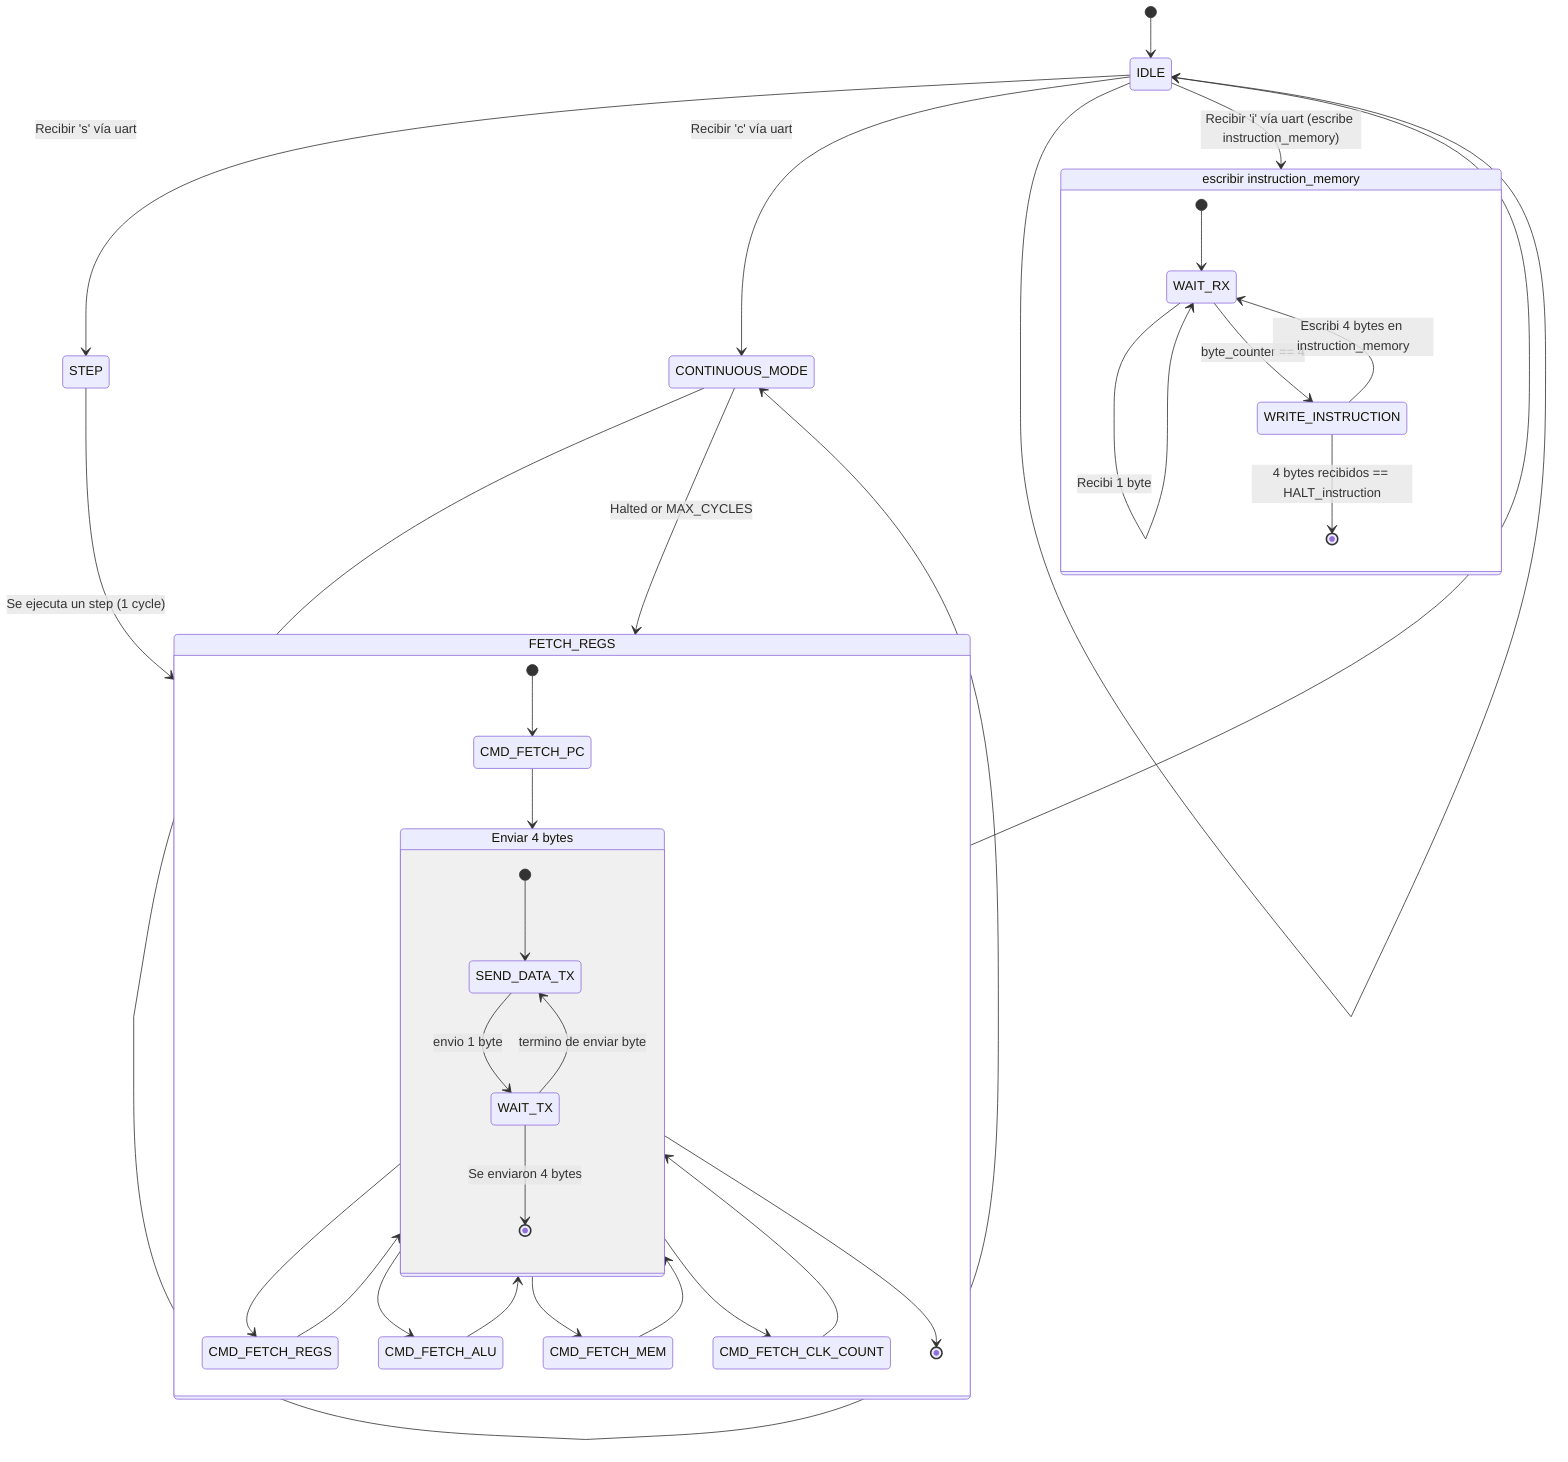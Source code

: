 stateDiagram-v2
    [*] --> IDLE
    IDLE: IDLE
    IDLE --> STEP: Recibir 's' vía uart
    IDLE --> IM_WRITE: Recibir 'i' vía uart (escribe instruction_memory)
    IDLE --> CONTINUOUS_MODE: Recibir 'c' vía uart
    IDLE --> IDLE

    STEP --> FETCH_REGS: Se ejecuta un step (1 cycle)

   

    CONTINUOUS_MODE --> FETCH_REGS: Halted or MAX_CYCLES
    CONTINUOUS_MODE --> CONTINUOUS_MODE
   

   
    state FETCH_REGS {
        Envio: Enviar 4 bytes
        state Envio {
            [*] --> SEND_DATA_TX
            SEND_DATA_TX --> WAIT_TX: envio 1 byte
            WAIT_TX --> SEND_DATA_TX: termino de enviar byte
            WAIT_TX --> [*]: Se enviaron 4 bytes

        }
        [*] --> CMD_FETCH_PC
        CMD_FETCH_PC --> Envio

        Envio --> CMD_FETCH_REGS
        CMD_FETCH_REGS --> Envio
        
        Envio --> CMD_FETCH_ALU
        CMD_FETCH_ALU --> Envio
        
        Envio --> CMD_FETCH_MEM
        CMD_FETCH_MEM --> Envio
        
        Envio --> CMD_FETCH_CLK_COUNT
        CMD_FETCH_CLK_COUNT --> Envio

        Envio --> [*]
        
    }
    FETCH_REGS --> IDLE

    IM_WRITE: escribir instruction_memory
    state IM_WRITE {
        [*] --> WAIT_RX
        WAIT_RX --> WAIT_RX: Recibi 1 byte
        WAIT_RX --> WRITE_INSTRUCTION: byte_counter == 4
        WRITE_INSTRUCTION --> [*]: 4 bytes recibidos == HALT_instruction
        WRITE_INSTRUCTION --> WAIT_RX: Escribi 4 bytes en instruction_memory

    }
